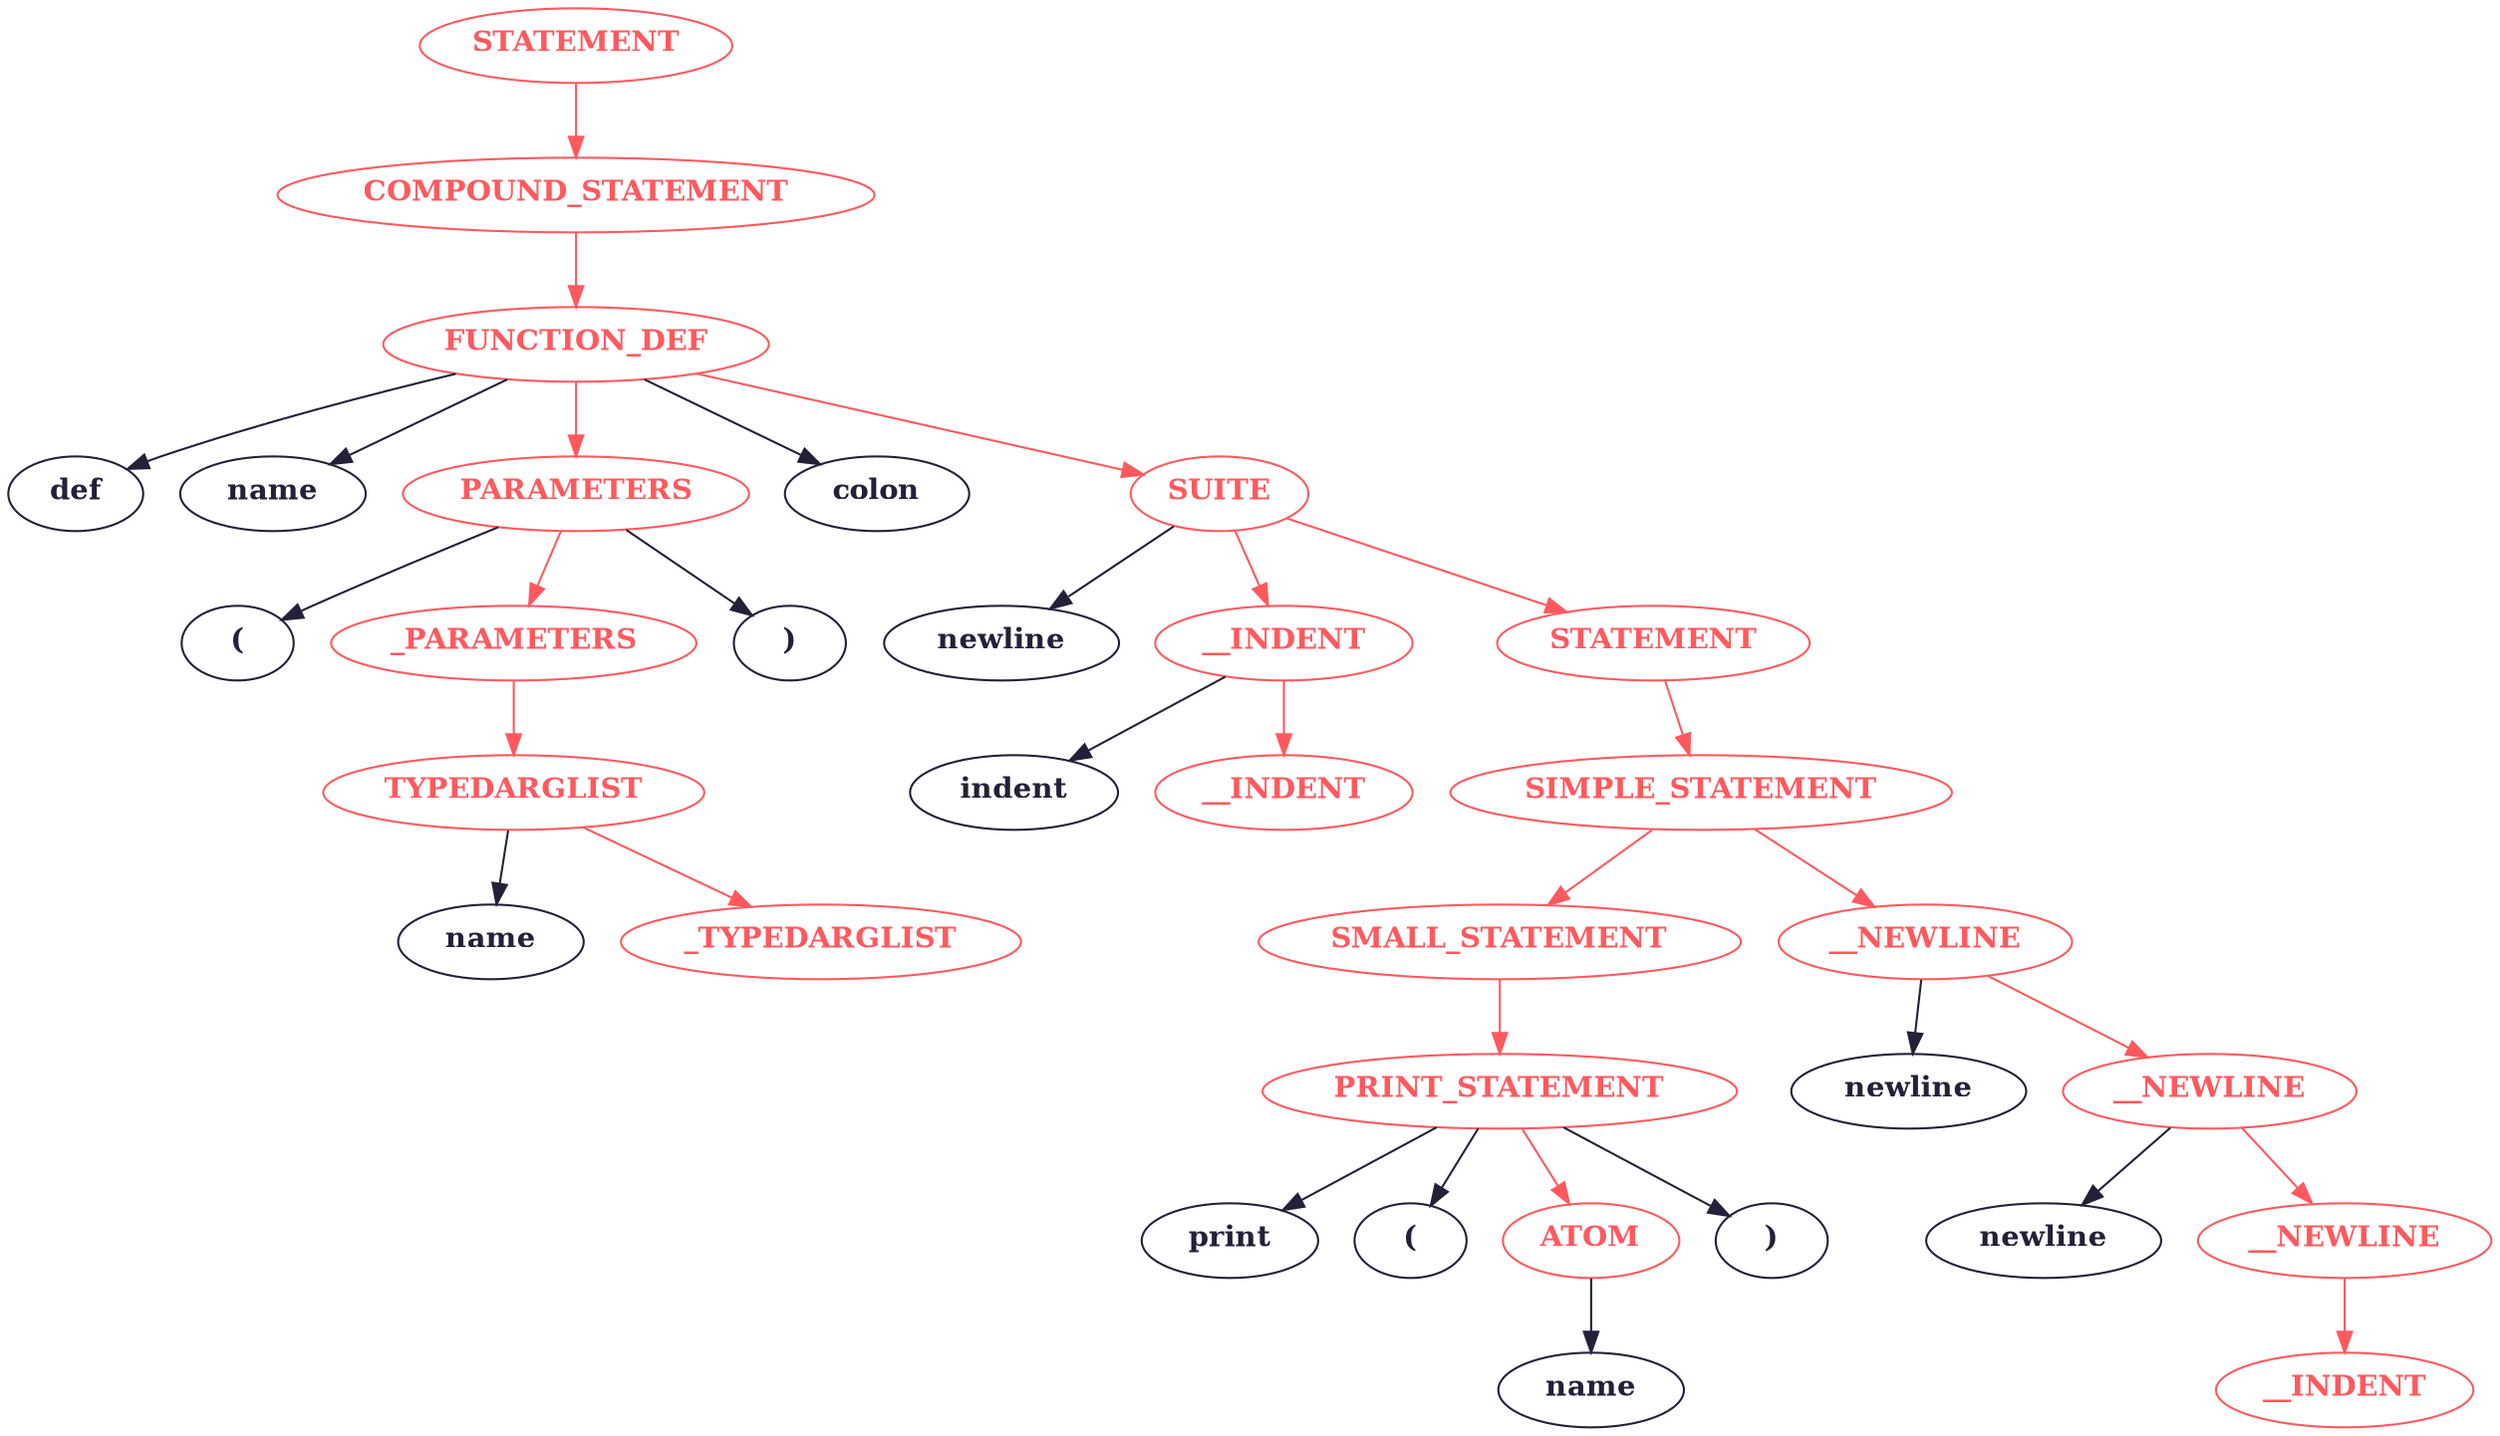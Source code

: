 digraph G{
n0[label=<<B>STATEMENT</B>>, color="#FF595E", fontcolor="#FF595E"]
n1[label=<<B>COMPOUND_STATEMENT</B>>, color="#FF595E", fontcolor="#FF595E"]
n2[label=<<B>FUNCTION_DEF</B>>, color="#FF595E", fontcolor="#FF595E"]
n3[label=<<B> def </B>>, color="#242038", fontcolor="#242038"]
n4[label=<<B> name </B>>, color="#242038", fontcolor="#242038"]
n5[label=<<B>PARAMETERS</B>>, color="#FF595E", fontcolor="#FF595E"]
n6[label=<<B> ( </B>>, color="#242038", fontcolor="#242038"]
n7[label=<<B>_PARAMETERS</B>>, color="#FF595E", fontcolor="#FF595E"]
n8[label=<<B>TYPEDARGLIST</B>>, color="#FF595E", fontcolor="#FF595E"]
n9[label=<<B> name </B>>, color="#242038", fontcolor="#242038"]
n10[label=<<B>_TYPEDARGLIST</B>>, color="#FF595E", fontcolor="#FF595E"]
n11[label=<<B> ) </B>>, color="#242038", fontcolor="#242038"]
n12[label=<<B> colon </B>>, color="#242038", fontcolor="#242038"]
n13[label=<<B>SUITE</B>>, color="#FF595E", fontcolor="#FF595E"]
n14[label=<<B> newline </B>>, color="#242038", fontcolor="#242038"]
n15[label=<<B>__INDENT</B>>, color="#FF595E", fontcolor="#FF595E"]
n16[label=<<B> indent </B>>, color="#242038", fontcolor="#242038"]
n17[label=<<B>__INDENT</B>>, color="#FF595E", fontcolor="#FF595E"]
n18[label=<<B>STATEMENT</B>>, color="#FF595E", fontcolor="#FF595E"]
n19[label=<<B>SIMPLE_STATEMENT</B>>, color="#FF595E", fontcolor="#FF595E"]
n20[label=<<B>SMALL_STATEMENT</B>>, color="#FF595E", fontcolor="#FF595E"]
n21[label=<<B>PRINT_STATEMENT</B>>, color="#FF595E", fontcolor="#FF595E"]
n22[label=<<B> print </B>>, color="#242038", fontcolor="#242038"]
n23[label=<<B> ( </B>>, color="#242038", fontcolor="#242038"]
n24[label=<<B>ATOM</B>>, color="#FF595E", fontcolor="#FF595E"]
n25[label=<<B> name </B>>, color="#242038", fontcolor="#242038"]
n26[label=<<B> ) </B>>, color="#242038", fontcolor="#242038"]
n27[label=<<B>__NEWLINE</B>>, color="#FF595E", fontcolor="#FF595E"]
n28[label=<<B> newline </B>>, color="#242038", fontcolor="#242038"]
n29[label=<<B>__NEWLINE</B>>, color="#FF595E", fontcolor="#FF595E"]
n30[label=<<B> newline </B>>, color="#242038", fontcolor="#242038"]
n31[label=<<B>__NEWLINE</B>>, color="#FF595E", fontcolor="#FF595E"]
n32[label=<<B>__INDENT</B>>, color="#FF595E", fontcolor="#FF595E"]
n0->n1[color="#FF595E"]
n1->n2[color="#FF595E"]
n2->n3[color="#242038"]
n2->n4[color="#242038"]
n2->n5[color="#FF595E"]
n5->n6[color="#242038"]
n5->n7[color="#FF595E"]
n7->n8[color="#FF595E"]
n8->n9[color="#242038"]
n8->n10[color="#FF595E"]
n5->n11[color="#242038"]
n2->n12[color="#242038"]
n2->n13[color="#FF595E"]
n13->n14[color="#242038"]
n13->n15[color="#FF595E"]
n15->n16[color="#242038"]
n15->n17[color="#FF595E"]
n13->n18[color="#FF595E"]
n18->n19[color="#FF595E"]
n19->n20[color="#FF595E"]
n20->n21[color="#FF595E"]
n21->n22[color="#242038"]
n21->n23[color="#242038"]
n21->n24[color="#FF595E"]
n24->n25[color="#242038"]
n21->n26[color="#242038"]
n19->n27[color="#FF595E"]
n27->n28[color="#242038"]
n27->n29[color="#FF595E"]
n29->n30[color="#242038"]
n29->n31[color="#FF595E"]
n31->n32[color="#FF595E"]
}
